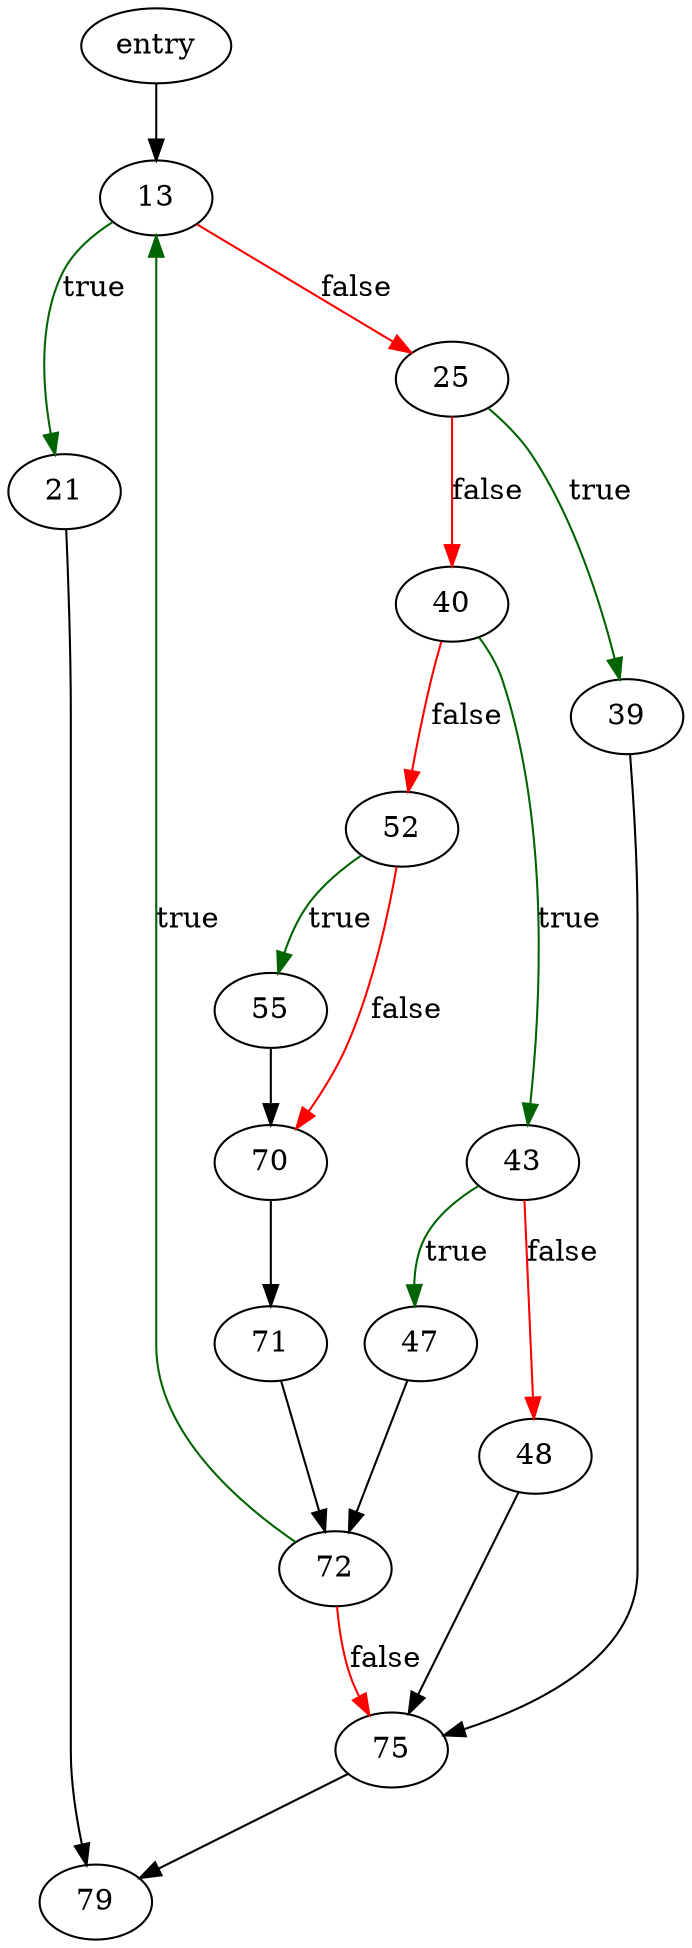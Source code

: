 digraph "seekAndRead" {
	// Node definitions.
	4 [label=entry];
	13;
	21;
	25;
	39;
	40;
	43;
	47;
	48;
	52;
	55;
	70;
	71;
	72;
	75;
	79;

	// Edge definitions.
	4 -> 13;
	13 -> 21 [
		color=darkgreen
		label=true
	];
	13 -> 25 [
		color=red
		label=false
	];
	21 -> 79;
	25 -> 39 [
		color=darkgreen
		label=true
	];
	25 -> 40 [
		color=red
		label=false
	];
	39 -> 75;
	40 -> 43 [
		color=darkgreen
		label=true
	];
	40 -> 52 [
		color=red
		label=false
	];
	43 -> 47 [
		color=darkgreen
		label=true
	];
	43 -> 48 [
		color=red
		label=false
	];
	47 -> 72;
	48 -> 75;
	52 -> 55 [
		color=darkgreen
		label=true
	];
	52 -> 70 [
		color=red
		label=false
	];
	55 -> 70;
	70 -> 71;
	71 -> 72;
	72 -> 13 [
		color=darkgreen
		label=true
	];
	72 -> 75 [
		color=red
		label=false
	];
	75 -> 79;
}
